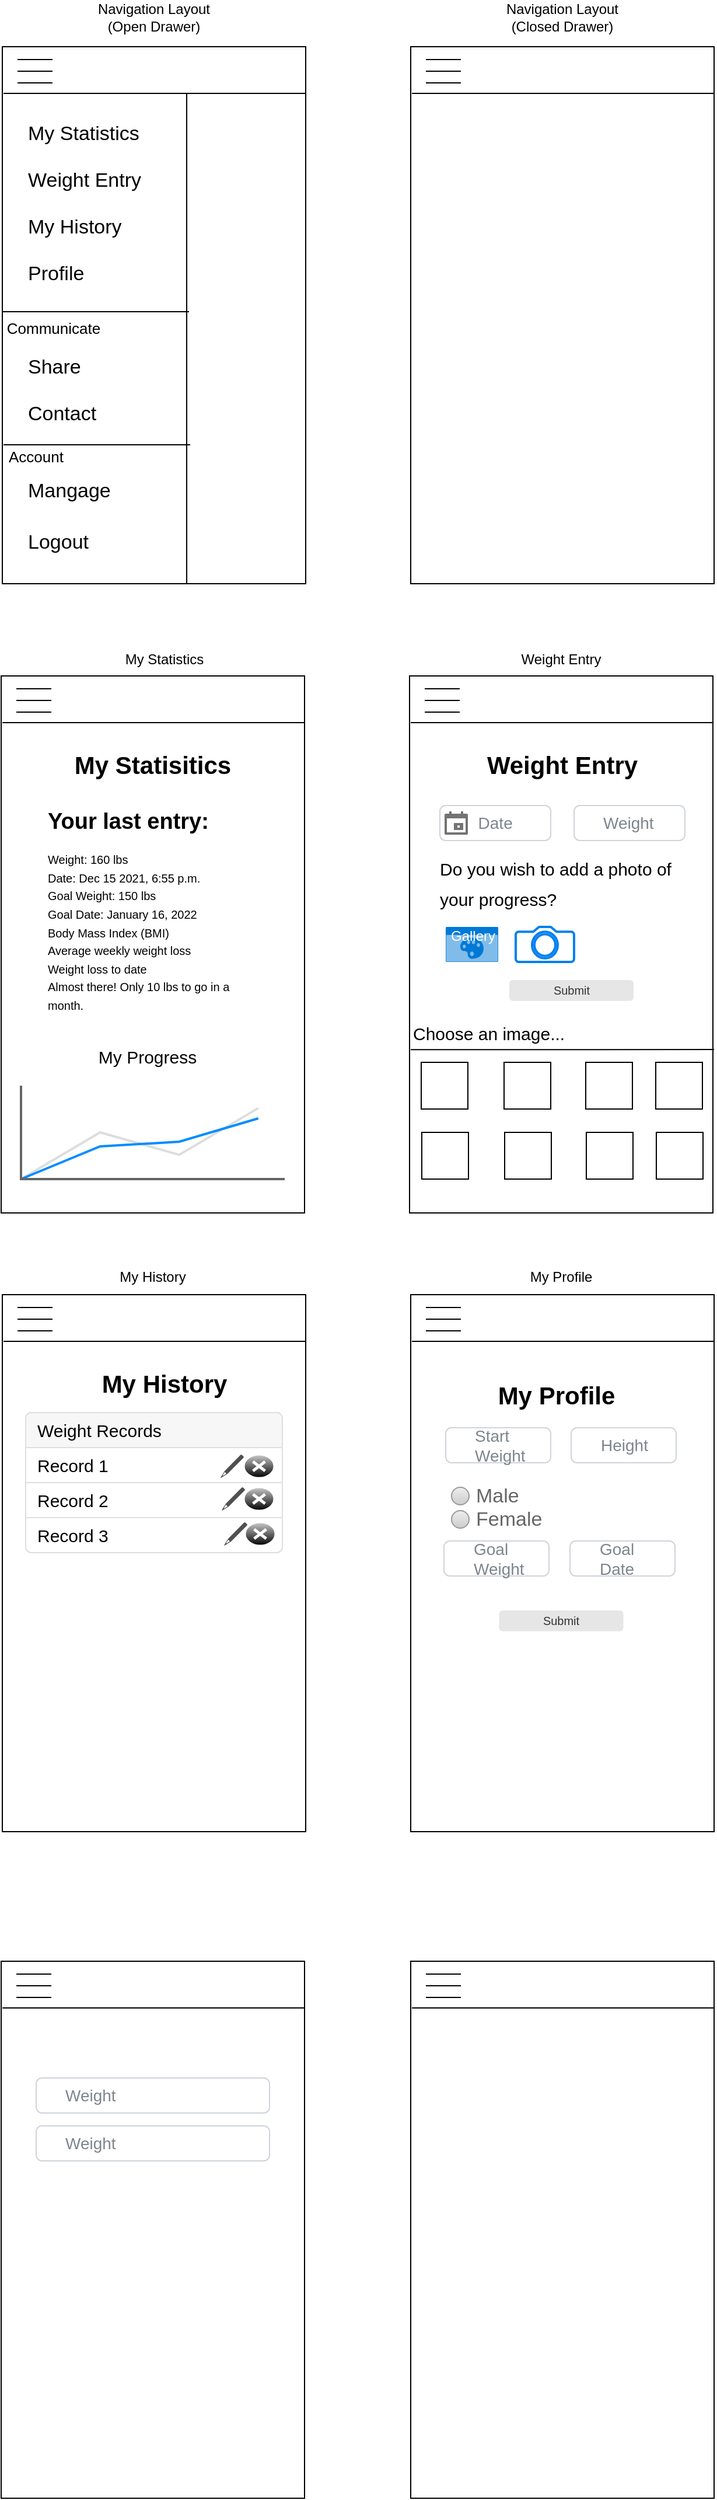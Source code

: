 <mxfile version="15.8.7" type="device"><diagram name="Page-1" id="f1b7ffb7-ca1e-a977-7cf5-a751b3c06c05"><mxGraphModel dx="1422" dy="857" grid="1" gridSize="10" guides="1" tooltips="1" connect="1" arrows="1" fold="1" page="1" pageScale="1" pageWidth="826" pageHeight="1169" background="#ffffff" math="0" shadow="0"><root><mxCell id="0"/><mxCell id="1" parent="0"/><mxCell id="V3ERYXsZhaFRzKXJL1cr-63" value="" style="rounded=0;whiteSpace=wrap;html=1;" vertex="1" parent="1"><mxGeometry x="100" y="100" width="260" height="460" as="geometry"/></mxCell><mxCell id="V3ERYXsZhaFRzKXJL1cr-65" value="Navigation Layout (Open Drawer)" style="text;html=1;strokeColor=none;fillColor=none;align=center;verticalAlign=middle;whiteSpace=wrap;rounded=0;" vertex="1" parent="1"><mxGeometry x="170" y="60" width="120" height="30" as="geometry"/></mxCell><mxCell id="V3ERYXsZhaFRzKXJL1cr-66" value="Navigation Layout (Closed Drawer)" style="text;html=1;strokeColor=none;fillColor=none;align=center;verticalAlign=middle;whiteSpace=wrap;rounded=0;" vertex="1" parent="1"><mxGeometry x="520" y="60" width="120" height="30" as="geometry"/></mxCell><mxCell id="V3ERYXsZhaFRzKXJL1cr-67" value="" style="endArrow=none;html=1;rounded=0;exitX=0.004;exitY=0.087;exitDx=0;exitDy=0;exitPerimeter=0;entryX=1;entryY=0.087;entryDx=0;entryDy=0;entryPerimeter=0;" edge="1" parent="1" source="V3ERYXsZhaFRzKXJL1cr-63" target="V3ERYXsZhaFRzKXJL1cr-63"><mxGeometry width="50" height="50" relative="1" as="geometry"><mxPoint x="120" y="190" as="sourcePoint"/><mxPoint x="170" y="140" as="targetPoint"/></mxGeometry></mxCell><mxCell id="V3ERYXsZhaFRzKXJL1cr-71" value="" style="endArrow=none;html=1;rounded=0;" edge="1" parent="1"><mxGeometry width="50" height="50" relative="1" as="geometry"><mxPoint x="113" y="111" as="sourcePoint"/><mxPoint x="143" y="111" as="targetPoint"/></mxGeometry></mxCell><mxCell id="V3ERYXsZhaFRzKXJL1cr-72" value="" style="endArrow=none;html=1;rounded=0;" edge="1" parent="1"><mxGeometry width="50" height="50" relative="1" as="geometry"><mxPoint x="113" y="121" as="sourcePoint"/><mxPoint x="143" y="121" as="targetPoint"/></mxGeometry></mxCell><mxCell id="V3ERYXsZhaFRzKXJL1cr-73" value="" style="endArrow=none;html=1;rounded=0;" edge="1" parent="1"><mxGeometry width="50" height="50" relative="1" as="geometry"><mxPoint x="113" y="131" as="sourcePoint"/><mxPoint x="143" y="131" as="targetPoint"/></mxGeometry></mxCell><mxCell id="V3ERYXsZhaFRzKXJL1cr-75" value="" style="rounded=0;whiteSpace=wrap;html=1;" vertex="1" parent="1"><mxGeometry x="450" y="100" width="260" height="460" as="geometry"/></mxCell><mxCell id="V3ERYXsZhaFRzKXJL1cr-76" value="" style="endArrow=none;html=1;rounded=0;exitX=0.004;exitY=0.087;exitDx=0;exitDy=0;exitPerimeter=0;entryX=1;entryY=0.087;entryDx=0;entryDy=0;entryPerimeter=0;" edge="1" parent="1" source="V3ERYXsZhaFRzKXJL1cr-75" target="V3ERYXsZhaFRzKXJL1cr-75"><mxGeometry width="50" height="50" relative="1" as="geometry"><mxPoint x="470" y="190" as="sourcePoint"/><mxPoint x="520" y="140" as="targetPoint"/></mxGeometry></mxCell><mxCell id="V3ERYXsZhaFRzKXJL1cr-77" value="" style="endArrow=none;html=1;rounded=0;" edge="1" parent="1"><mxGeometry width="50" height="50" relative="1" as="geometry"><mxPoint x="463" y="111" as="sourcePoint"/><mxPoint x="493" y="111" as="targetPoint"/></mxGeometry></mxCell><mxCell id="V3ERYXsZhaFRzKXJL1cr-78" value="" style="endArrow=none;html=1;rounded=0;" edge="1" parent="1"><mxGeometry width="50" height="50" relative="1" as="geometry"><mxPoint x="463" y="121" as="sourcePoint"/><mxPoint x="493" y="121" as="targetPoint"/></mxGeometry></mxCell><mxCell id="V3ERYXsZhaFRzKXJL1cr-79" value="" style="endArrow=none;html=1;rounded=0;" edge="1" parent="1"><mxGeometry width="50" height="50" relative="1" as="geometry"><mxPoint x="463" y="131" as="sourcePoint"/><mxPoint x="493" y="131" as="targetPoint"/></mxGeometry></mxCell><mxCell id="V3ERYXsZhaFRzKXJL1cr-81" value="" style="endArrow=none;html=1;rounded=0;" edge="1" parent="1"><mxGeometry width="50" height="50" relative="1" as="geometry"><mxPoint x="258" y="560" as="sourcePoint"/><mxPoint x="258" y="140" as="targetPoint"/></mxGeometry></mxCell><mxCell id="V3ERYXsZhaFRzKXJL1cr-82" value="&lt;font style=&quot;font-size: 17px&quot;&gt;My Statistics&lt;/font&gt;" style="text;html=1;strokeColor=none;fillColor=none;align=left;verticalAlign=middle;whiteSpace=wrap;rounded=0;" vertex="1" parent="1"><mxGeometry x="120" y="160" width="120" height="30" as="geometry"/></mxCell><mxCell id="V3ERYXsZhaFRzKXJL1cr-83" value="&lt;font style=&quot;font-size: 17px&quot;&gt;Weight Entry&lt;/font&gt;" style="text;html=1;strokeColor=none;fillColor=none;align=left;verticalAlign=middle;whiteSpace=wrap;rounded=0;" vertex="1" parent="1"><mxGeometry x="120" y="200" width="120" height="30" as="geometry"/></mxCell><mxCell id="V3ERYXsZhaFRzKXJL1cr-84" value="&lt;font style=&quot;font-size: 17px&quot;&gt;My History&lt;/font&gt;" style="text;html=1;strokeColor=none;fillColor=none;align=left;verticalAlign=middle;whiteSpace=wrap;rounded=0;" vertex="1" parent="1"><mxGeometry x="120" y="240" width="120" height="30" as="geometry"/></mxCell><mxCell id="V3ERYXsZhaFRzKXJL1cr-86" value="&lt;span style=&quot;font-size: 17px&quot;&gt;Profile&lt;/span&gt;" style="text;html=1;strokeColor=none;fillColor=none;align=left;verticalAlign=middle;whiteSpace=wrap;rounded=0;" vertex="1" parent="1"><mxGeometry x="120" y="280" width="120" height="30" as="geometry"/></mxCell><mxCell id="V3ERYXsZhaFRzKXJL1cr-87" value="" style="rounded=0;whiteSpace=wrap;html=1;" vertex="1" parent="1"><mxGeometry x="99" y="639" width="260" height="460" as="geometry"/></mxCell><mxCell id="V3ERYXsZhaFRzKXJL1cr-88" value="" style="endArrow=none;html=1;rounded=0;exitX=0.004;exitY=0.087;exitDx=0;exitDy=0;exitPerimeter=0;entryX=1;entryY=0.087;entryDx=0;entryDy=0;entryPerimeter=0;" edge="1" parent="1" source="V3ERYXsZhaFRzKXJL1cr-87" target="V3ERYXsZhaFRzKXJL1cr-87"><mxGeometry width="50" height="50" relative="1" as="geometry"><mxPoint x="119" y="729" as="sourcePoint"/><mxPoint x="169" y="679" as="targetPoint"/></mxGeometry></mxCell><mxCell id="V3ERYXsZhaFRzKXJL1cr-89" value="" style="endArrow=none;html=1;rounded=0;" edge="1" parent="1"><mxGeometry width="50" height="50" relative="1" as="geometry"><mxPoint x="112" y="650" as="sourcePoint"/><mxPoint x="142" y="650" as="targetPoint"/></mxGeometry></mxCell><mxCell id="V3ERYXsZhaFRzKXJL1cr-90" value="" style="endArrow=none;html=1;rounded=0;" edge="1" parent="1"><mxGeometry width="50" height="50" relative="1" as="geometry"><mxPoint x="112" y="660" as="sourcePoint"/><mxPoint x="142" y="660" as="targetPoint"/></mxGeometry></mxCell><mxCell id="V3ERYXsZhaFRzKXJL1cr-91" value="" style="endArrow=none;html=1;rounded=0;" edge="1" parent="1"><mxGeometry width="50" height="50" relative="1" as="geometry"><mxPoint x="112" y="670" as="sourcePoint"/><mxPoint x="142" y="670" as="targetPoint"/></mxGeometry></mxCell><mxCell id="V3ERYXsZhaFRzKXJL1cr-92" value="" style="rounded=0;whiteSpace=wrap;html=1;" vertex="1" parent="1"><mxGeometry x="449" y="639" width="260" height="460" as="geometry"/></mxCell><mxCell id="V3ERYXsZhaFRzKXJL1cr-93" value="" style="endArrow=none;html=1;rounded=0;exitX=0.004;exitY=0.087;exitDx=0;exitDy=0;exitPerimeter=0;entryX=1;entryY=0.087;entryDx=0;entryDy=0;entryPerimeter=0;" edge="1" parent="1" source="V3ERYXsZhaFRzKXJL1cr-92" target="V3ERYXsZhaFRzKXJL1cr-92"><mxGeometry width="50" height="50" relative="1" as="geometry"><mxPoint x="469" y="729" as="sourcePoint"/><mxPoint x="519" y="679" as="targetPoint"/></mxGeometry></mxCell><mxCell id="V3ERYXsZhaFRzKXJL1cr-94" value="" style="endArrow=none;html=1;rounded=0;" edge="1" parent="1"><mxGeometry width="50" height="50" relative="1" as="geometry"><mxPoint x="462" y="650" as="sourcePoint"/><mxPoint x="492" y="650" as="targetPoint"/></mxGeometry></mxCell><mxCell id="V3ERYXsZhaFRzKXJL1cr-95" value="" style="endArrow=none;html=1;rounded=0;" edge="1" parent="1"><mxGeometry width="50" height="50" relative="1" as="geometry"><mxPoint x="462" y="660" as="sourcePoint"/><mxPoint x="492" y="660" as="targetPoint"/></mxGeometry></mxCell><mxCell id="V3ERYXsZhaFRzKXJL1cr-96" value="" style="endArrow=none;html=1;rounded=0;" edge="1" parent="1"><mxGeometry width="50" height="50" relative="1" as="geometry"><mxPoint x="462" y="670" as="sourcePoint"/><mxPoint x="492" y="670" as="targetPoint"/></mxGeometry></mxCell><mxCell id="V3ERYXsZhaFRzKXJL1cr-97" value="" style="endArrow=none;html=1;rounded=0;fontSize=17;exitX=0;exitY=0.5;exitDx=0;exitDy=0;" edge="1" parent="1"><mxGeometry width="50" height="50" relative="1" as="geometry"><mxPoint x="100" y="327" as="sourcePoint"/><mxPoint x="260" y="327" as="targetPoint"/></mxGeometry></mxCell><mxCell id="V3ERYXsZhaFRzKXJL1cr-100" value="&lt;font style=&quot;font-size: 13px&quot;&gt;Communicate&lt;/font&gt;" style="text;html=1;strokeColor=none;fillColor=none;align=center;verticalAlign=middle;whiteSpace=wrap;rounded=0;fontSize=17;" vertex="1" parent="1"><mxGeometry x="114" y="326" width="60" height="30" as="geometry"/></mxCell><mxCell id="V3ERYXsZhaFRzKXJL1cr-104" value="&lt;font style=&quot;font-size: 17px&quot;&gt;Share&lt;/font&gt;" style="text;html=1;strokeColor=none;fillColor=none;align=left;verticalAlign=middle;whiteSpace=wrap;rounded=0;" vertex="1" parent="1"><mxGeometry x="120" y="360" width="120" height="30" as="geometry"/></mxCell><mxCell id="V3ERYXsZhaFRzKXJL1cr-105" value="&lt;font style=&quot;font-size: 17px&quot;&gt;Contact&lt;/font&gt;" style="text;html=1;strokeColor=none;fillColor=none;align=left;verticalAlign=middle;whiteSpace=wrap;rounded=0;" vertex="1" parent="1"><mxGeometry x="120" y="400" width="120" height="30" as="geometry"/></mxCell><mxCell id="V3ERYXsZhaFRzKXJL1cr-106" value="" style="endArrow=none;html=1;rounded=0;fontSize=17;exitX=0;exitY=0.5;exitDx=0;exitDy=0;" edge="1" parent="1"><mxGeometry width="50" height="50" relative="1" as="geometry"><mxPoint x="101" y="441" as="sourcePoint"/><mxPoint x="261" y="441" as="targetPoint"/></mxGeometry></mxCell><mxCell id="V3ERYXsZhaFRzKXJL1cr-107" value="&lt;span style=&quot;font-size: 13px&quot;&gt;Account&lt;/span&gt;" style="text;html=1;strokeColor=none;fillColor=none;align=center;verticalAlign=middle;whiteSpace=wrap;rounded=0;fontSize=17;" vertex="1" parent="1"><mxGeometry x="99" y="436" width="60" height="30" as="geometry"/></mxCell><mxCell id="V3ERYXsZhaFRzKXJL1cr-108" value="&lt;font style=&quot;font-size: 17px&quot;&gt;Mangage&lt;/font&gt;" style="text;html=1;strokeColor=none;fillColor=none;align=left;verticalAlign=middle;whiteSpace=wrap;rounded=0;" vertex="1" parent="1"><mxGeometry x="120" y="466" width="120" height="30" as="geometry"/></mxCell><mxCell id="V3ERYXsZhaFRzKXJL1cr-109" value="&lt;font style=&quot;font-size: 17px&quot;&gt;Logout&lt;/font&gt;" style="text;html=1;strokeColor=none;fillColor=none;align=left;verticalAlign=middle;whiteSpace=wrap;rounded=0;" vertex="1" parent="1"><mxGeometry x="120" y="510" width="120" height="30" as="geometry"/></mxCell><mxCell id="V3ERYXsZhaFRzKXJL1cr-110" value="Weight Entry" style="text;html=1;strokeColor=none;fillColor=none;align=center;verticalAlign=middle;whiteSpace=wrap;rounded=0;" vertex="1" parent="1"><mxGeometry x="519" y="610" width="120" height="30" as="geometry"/></mxCell><mxCell id="V3ERYXsZhaFRzKXJL1cr-111" value="My Statistics" style="text;html=1;strokeColor=none;fillColor=none;align=center;verticalAlign=middle;whiteSpace=wrap;rounded=0;" vertex="1" parent="1"><mxGeometry x="179" y="610" width="120" height="30" as="geometry"/></mxCell><mxCell id="V3ERYXsZhaFRzKXJL1cr-112" value="&lt;h1 style=&quot;font-size: 19px&quot;&gt;&lt;font style=&quot;font-size: 19px&quot;&gt;Your last entry:&lt;/font&gt;&lt;/h1&gt;&lt;span&gt;&lt;font style=&quot;font-size: 10px&quot;&gt;Weight: 160 lbs&lt;br&gt;&lt;/font&gt;&lt;/span&gt;&lt;span&gt;&lt;span style=&quot;font-size: 10px&quot;&gt;Date: Dec 15 2021, 6:55 p.m.&lt;br&gt;&lt;/span&gt;&lt;/span&gt;&lt;span&gt;&lt;span style=&quot;font-size: 10px&quot;&gt;Goal Weight: 150 lbs&lt;/span&gt;&lt;br&gt;&lt;span style=&quot;font-size: 10px&quot;&gt;Goal Date: January 16, 2022&lt;/span&gt;&lt;br&gt;&lt;span style=&quot;font-size: 10px&quot;&gt;Body Mass Index (BMI) &lt;br&gt;Average weekly weight loss&lt;br&gt;Weight loss to date&lt;/span&gt;&lt;br&gt;&lt;span style=&quot;font-size: 10px&quot;&gt;Almost there! Only 10 lbs to go in a month.&lt;/span&gt;&lt;br&gt;&lt;/span&gt;" style="text;html=1;strokeColor=none;fillColor=none;spacing=5;spacingTop=-20;whiteSpace=wrap;overflow=hidden;rounded=0;fontSize=13;" vertex="1" parent="1"><mxGeometry x="134" y="750" width="190" height="190" as="geometry"/></mxCell><mxCell id="V3ERYXsZhaFRzKXJL1cr-113" value="" style="verticalLabelPosition=bottom;shadow=0;dashed=0;align=center;html=1;verticalAlign=top;strokeWidth=1;shape=mxgraph.mockup.graphics.lineChart;strokeColor=none;strokeColor2=#666666;strokeColor3=#008cff;strokeColor4=#dddddd;fontSize=10;" vertex="1" parent="1"><mxGeometry x="116" y="990" width="226" height="80" as="geometry"/></mxCell><mxCell id="V3ERYXsZhaFRzKXJL1cr-114" value="&lt;font style=&quot;font-size: 15px&quot;&gt;My Progress&lt;/font&gt;" style="text;html=1;strokeColor=none;fillColor=none;align=center;verticalAlign=middle;whiteSpace=wrap;rounded=0;fontSize=10;" vertex="1" parent="1"><mxGeometry x="170" y="950" width="109" height="30" as="geometry"/></mxCell><mxCell id="V3ERYXsZhaFRzKXJL1cr-115" value="" style="rounded=0;whiteSpace=wrap;html=1;" vertex="1" parent="1"><mxGeometry x="100" y="1169" width="260" height="460" as="geometry"/></mxCell><mxCell id="V3ERYXsZhaFRzKXJL1cr-116" value="" style="endArrow=none;html=1;rounded=0;exitX=0.004;exitY=0.087;exitDx=0;exitDy=0;exitPerimeter=0;entryX=1;entryY=0.087;entryDx=0;entryDy=0;entryPerimeter=0;" edge="1" parent="1" source="V3ERYXsZhaFRzKXJL1cr-115" target="V3ERYXsZhaFRzKXJL1cr-115"><mxGeometry width="50" height="50" relative="1" as="geometry"><mxPoint x="120" y="1259" as="sourcePoint"/><mxPoint x="170" y="1209" as="targetPoint"/></mxGeometry></mxCell><mxCell id="V3ERYXsZhaFRzKXJL1cr-117" value="" style="endArrow=none;html=1;rounded=0;" edge="1" parent="1"><mxGeometry width="50" height="50" relative="1" as="geometry"><mxPoint x="113" y="1180" as="sourcePoint"/><mxPoint x="143" y="1180" as="targetPoint"/></mxGeometry></mxCell><mxCell id="V3ERYXsZhaFRzKXJL1cr-118" value="" style="endArrow=none;html=1;rounded=0;" edge="1" parent="1"><mxGeometry width="50" height="50" relative="1" as="geometry"><mxPoint x="113" y="1190" as="sourcePoint"/><mxPoint x="143" y="1190" as="targetPoint"/></mxGeometry></mxCell><mxCell id="V3ERYXsZhaFRzKXJL1cr-119" value="" style="endArrow=none;html=1;rounded=0;" edge="1" parent="1"><mxGeometry width="50" height="50" relative="1" as="geometry"><mxPoint x="113" y="1200" as="sourcePoint"/><mxPoint x="143" y="1200" as="targetPoint"/></mxGeometry></mxCell><mxCell id="V3ERYXsZhaFRzKXJL1cr-120" value="" style="rounded=0;whiteSpace=wrap;html=1;" vertex="1" parent="1"><mxGeometry x="450" y="1169" width="260" height="460" as="geometry"/></mxCell><mxCell id="V3ERYXsZhaFRzKXJL1cr-121" value="" style="endArrow=none;html=1;rounded=0;exitX=0.004;exitY=0.087;exitDx=0;exitDy=0;exitPerimeter=0;entryX=1;entryY=0.087;entryDx=0;entryDy=0;entryPerimeter=0;" edge="1" parent="1" source="V3ERYXsZhaFRzKXJL1cr-120" target="V3ERYXsZhaFRzKXJL1cr-120"><mxGeometry width="50" height="50" relative="1" as="geometry"><mxPoint x="470" y="1259" as="sourcePoint"/><mxPoint x="520" y="1209" as="targetPoint"/></mxGeometry></mxCell><mxCell id="V3ERYXsZhaFRzKXJL1cr-122" value="" style="endArrow=none;html=1;rounded=0;" edge="1" parent="1"><mxGeometry width="50" height="50" relative="1" as="geometry"><mxPoint x="463" y="1180" as="sourcePoint"/><mxPoint x="493" y="1180" as="targetPoint"/></mxGeometry></mxCell><mxCell id="V3ERYXsZhaFRzKXJL1cr-123" value="" style="endArrow=none;html=1;rounded=0;" edge="1" parent="1"><mxGeometry width="50" height="50" relative="1" as="geometry"><mxPoint x="463" y="1190" as="sourcePoint"/><mxPoint x="493" y="1190" as="targetPoint"/></mxGeometry></mxCell><mxCell id="V3ERYXsZhaFRzKXJL1cr-124" value="" style="endArrow=none;html=1;rounded=0;" edge="1" parent="1"><mxGeometry width="50" height="50" relative="1" as="geometry"><mxPoint x="463" y="1200" as="sourcePoint"/><mxPoint x="493" y="1200" as="targetPoint"/></mxGeometry></mxCell><mxCell id="V3ERYXsZhaFRzKXJL1cr-125" value="&lt;b&gt;&lt;font style=&quot;font-size: 21px&quot;&gt;My Statisitics&lt;/font&gt;&lt;/b&gt;" style="text;html=1;strokeColor=none;fillColor=none;align=center;verticalAlign=middle;whiteSpace=wrap;rounded=0;fontSize=15;" vertex="1" parent="1"><mxGeometry x="124" y="700" width="210" height="30" as="geometry"/></mxCell><mxCell id="V3ERYXsZhaFRzKXJL1cr-126" value="&lt;b&gt;&lt;font style=&quot;font-size: 21px&quot;&gt;Weight Entry&lt;/font&gt;&lt;/b&gt;" style="text;html=1;strokeColor=none;fillColor=none;align=center;verticalAlign=middle;whiteSpace=wrap;rounded=0;fontSize=15;" vertex="1" parent="1"><mxGeometry x="475" y="700" width="210" height="30" as="geometry"/></mxCell><mxCell id="V3ERYXsZhaFRzKXJL1cr-127" value="&lt;b&gt;&lt;font style=&quot;font-size: 21px&quot;&gt;My History&lt;/font&gt;&lt;/b&gt;" style="text;html=1;strokeColor=none;fillColor=none;align=center;verticalAlign=middle;whiteSpace=wrap;rounded=0;fontSize=15;" vertex="1" parent="1"><mxGeometry x="134" y="1230" width="210" height="30" as="geometry"/></mxCell><mxCell id="V3ERYXsZhaFRzKXJL1cr-128" value="My History" style="text;html=1;strokeColor=none;fillColor=none;align=center;verticalAlign=middle;whiteSpace=wrap;rounded=0;" vertex="1" parent="1"><mxGeometry x="169" y="1139" width="120" height="30" as="geometry"/></mxCell><mxCell id="V3ERYXsZhaFRzKXJL1cr-130" value="My Profile" style="text;html=1;strokeColor=none;fillColor=none;align=center;verticalAlign=middle;whiteSpace=wrap;rounded=0;" vertex="1" parent="1"><mxGeometry x="519" y="1139" width="120" height="30" as="geometry"/></mxCell><mxCell id="V3ERYXsZhaFRzKXJL1cr-132" value="" style="rounded=0;whiteSpace=wrap;html=1;" vertex="1" parent="1"><mxGeometry x="99" y="1740" width="260" height="460" as="geometry"/></mxCell><mxCell id="V3ERYXsZhaFRzKXJL1cr-133" value="" style="endArrow=none;html=1;rounded=0;exitX=0.004;exitY=0.087;exitDx=0;exitDy=0;exitPerimeter=0;entryX=1;entryY=0.087;entryDx=0;entryDy=0;entryPerimeter=0;" edge="1" parent="1" source="V3ERYXsZhaFRzKXJL1cr-132" target="V3ERYXsZhaFRzKXJL1cr-132"><mxGeometry width="50" height="50" relative="1" as="geometry"><mxPoint x="119" y="1830" as="sourcePoint"/><mxPoint x="169" y="1780" as="targetPoint"/></mxGeometry></mxCell><mxCell id="V3ERYXsZhaFRzKXJL1cr-134" value="" style="endArrow=none;html=1;rounded=0;" edge="1" parent="1"><mxGeometry width="50" height="50" relative="1" as="geometry"><mxPoint x="112" y="1751" as="sourcePoint"/><mxPoint x="142" y="1751" as="targetPoint"/></mxGeometry></mxCell><mxCell id="V3ERYXsZhaFRzKXJL1cr-135" value="" style="endArrow=none;html=1;rounded=0;" edge="1" parent="1"><mxGeometry width="50" height="50" relative="1" as="geometry"><mxPoint x="112" y="1761" as="sourcePoint"/><mxPoint x="142" y="1761" as="targetPoint"/></mxGeometry></mxCell><mxCell id="V3ERYXsZhaFRzKXJL1cr-136" value="" style="endArrow=none;html=1;rounded=0;" edge="1" parent="1"><mxGeometry width="50" height="50" relative="1" as="geometry"><mxPoint x="112" y="1771" as="sourcePoint"/><mxPoint x="142" y="1771" as="targetPoint"/></mxGeometry></mxCell><mxCell id="V3ERYXsZhaFRzKXJL1cr-137" value="" style="rounded=0;whiteSpace=wrap;html=1;" vertex="1" parent="1"><mxGeometry x="450" y="1740" width="260" height="460" as="geometry"/></mxCell><mxCell id="V3ERYXsZhaFRzKXJL1cr-138" value="" style="endArrow=none;html=1;rounded=0;exitX=0.004;exitY=0.087;exitDx=0;exitDy=0;exitPerimeter=0;entryX=1;entryY=0.087;entryDx=0;entryDy=0;entryPerimeter=0;" edge="1" parent="1" source="V3ERYXsZhaFRzKXJL1cr-137" target="V3ERYXsZhaFRzKXJL1cr-137"><mxGeometry width="50" height="50" relative="1" as="geometry"><mxPoint x="470" y="1830" as="sourcePoint"/><mxPoint x="520" y="1780" as="targetPoint"/></mxGeometry></mxCell><mxCell id="V3ERYXsZhaFRzKXJL1cr-139" value="" style="endArrow=none;html=1;rounded=0;" edge="1" parent="1"><mxGeometry width="50" height="50" relative="1" as="geometry"><mxPoint x="463" y="1751" as="sourcePoint"/><mxPoint x="493" y="1751" as="targetPoint"/></mxGeometry></mxCell><mxCell id="V3ERYXsZhaFRzKXJL1cr-140" value="" style="endArrow=none;html=1;rounded=0;" edge="1" parent="1"><mxGeometry width="50" height="50" relative="1" as="geometry"><mxPoint x="463" y="1761" as="sourcePoint"/><mxPoint x="493" y="1761" as="targetPoint"/></mxGeometry></mxCell><mxCell id="V3ERYXsZhaFRzKXJL1cr-141" value="" style="endArrow=none;html=1;rounded=0;" edge="1" parent="1"><mxGeometry width="50" height="50" relative="1" as="geometry"><mxPoint x="463" y="1771" as="sourcePoint"/><mxPoint x="493" y="1771" as="targetPoint"/></mxGeometry></mxCell><mxCell id="V3ERYXsZhaFRzKXJL1cr-148" value="Weight" style="html=1;shadow=0;dashed=0;shape=mxgraph.bootstrap.rrect;rSize=5;strokeColor=#CED4DA;html=1;whiteSpace=wrap;fillColor=#FFFFFF;fontColor=#7D868C;align=left;spacing=15;spacingLeft=10;fontSize=14;" vertex="1" parent="1"><mxGeometry x="590" y="750" width="95" height="30" as="geometry"/></mxCell><mxCell id="V3ERYXsZhaFRzKXJL1cr-149" value="&amp;nbsp; Date" style="html=1;shadow=0;dashed=0;shape=mxgraph.bootstrap.rrect;rSize=5;strokeColor=#CED4DA;html=1;whiteSpace=wrap;fillColor=#FFFFFF;fontColor=#7D868C;align=left;spacing=15;spacingLeft=10;fontSize=14;" vertex="1" parent="1"><mxGeometry x="475" y="750" width="95" height="30" as="geometry"/></mxCell><mxCell id="V3ERYXsZhaFRzKXJL1cr-151" value="" style="dashed=0;aspect=fixed;verticalLabelPosition=bottom;verticalAlign=top;align=center;shape=mxgraph.gmdl.calendar;strokeColor=none;fillColor=#737373;shadow=0;sketch=0;fontSize=21;" vertex="1" parent="1"><mxGeometry x="479" y="755" width="20" height="20" as="geometry"/></mxCell><mxCell id="V3ERYXsZhaFRzKXJL1cr-152" value="Start&lt;br&gt;Weight" style="html=1;shadow=0;dashed=0;shape=mxgraph.bootstrap.rrect;rSize=5;strokeColor=#CED4DA;html=1;whiteSpace=wrap;fillColor=#FFFFFF;fontColor=#7D868C;align=left;spacing=15;spacingLeft=10;fontSize=14;" vertex="1" parent="1"><mxGeometry x="480" y="1283" width="90" height="30" as="geometry"/></mxCell><mxCell id="V3ERYXsZhaFRzKXJL1cr-153" value="&lt;font style=&quot;font-size: 15px&quot;&gt;Do you wish to add a photo of your progress?&lt;/font&gt;" style="text;html=1;strokeColor=none;fillColor=none;align=left;verticalAlign=middle;whiteSpace=wrap;rounded=0;fontSize=21;" vertex="1" parent="1"><mxGeometry x="472.5" y="780" width="205" height="70" as="geometry"/></mxCell><mxCell id="V3ERYXsZhaFRzKXJL1cr-154" value="Gallery" style="html=1;strokeColor=none;fillColor=#0079D6;labelPosition=center;verticalLabelPosition=middle;verticalAlign=top;align=center;fontSize=12;outlineConnect=0;spacingTop=-6;fontColor=#FFFFFF;sketch=0;shape=mxgraph.sitemap.gallery;" vertex="1" parent="1"><mxGeometry x="480" y="854" width="45" height="30" as="geometry"/></mxCell><mxCell id="V3ERYXsZhaFRzKXJL1cr-155" value="" style="html=1;verticalLabelPosition=bottom;align=center;labelBackgroundColor=#ffffff;verticalAlign=top;strokeWidth=2;strokeColor=#0080F0;shadow=0;dashed=0;shape=mxgraph.ios7.icons.camera;fontSize=15;" vertex="1" parent="1"><mxGeometry x="540" y="854" width="50" height="30" as="geometry"/></mxCell><mxCell id="V3ERYXsZhaFRzKXJL1cr-156" value="" style="endArrow=none;html=1;rounded=0;fontSize=15;exitX=0.004;exitY=0.696;exitDx=0;exitDy=0;exitPerimeter=0;" edge="1" parent="1" source="V3ERYXsZhaFRzKXJL1cr-92"><mxGeometry width="50" height="50" relative="1" as="geometry"><mxPoint x="450" y="890" as="sourcePoint"/><mxPoint x="710" y="959" as="targetPoint"/></mxGeometry></mxCell><mxCell id="V3ERYXsZhaFRzKXJL1cr-157" value="Choose an image..." style="text;html=1;strokeColor=none;fillColor=none;align=left;verticalAlign=middle;whiteSpace=wrap;rounded=0;fontSize=15;" vertex="1" parent="1"><mxGeometry x="450" y="930" width="170" height="30" as="geometry"/></mxCell><mxCell id="V3ERYXsZhaFRzKXJL1cr-158" value="" style="whiteSpace=wrap;html=1;aspect=fixed;fontSize=15;" vertex="1" parent="1"><mxGeometry x="459" y="970" width="40" height="40" as="geometry"/></mxCell><mxCell id="V3ERYXsZhaFRzKXJL1cr-159" value="" style="whiteSpace=wrap;html=1;aspect=fixed;fontSize=15;" vertex="1" parent="1"><mxGeometry x="530" y="970" width="40" height="40" as="geometry"/></mxCell><mxCell id="V3ERYXsZhaFRzKXJL1cr-160" value="" style="whiteSpace=wrap;html=1;aspect=fixed;fontSize=15;" vertex="1" parent="1"><mxGeometry x="600" y="970" width="40" height="40" as="geometry"/></mxCell><mxCell id="V3ERYXsZhaFRzKXJL1cr-161" value="" style="whiteSpace=wrap;html=1;aspect=fixed;fontSize=15;" vertex="1" parent="1"><mxGeometry x="660" y="970" width="40" height="40" as="geometry"/></mxCell><mxCell id="V3ERYXsZhaFRzKXJL1cr-162" value="" style="whiteSpace=wrap;html=1;aspect=fixed;fontSize=15;" vertex="1" parent="1"><mxGeometry x="459.5" y="1030" width="40" height="40" as="geometry"/></mxCell><mxCell id="V3ERYXsZhaFRzKXJL1cr-163" value="" style="whiteSpace=wrap;html=1;aspect=fixed;fontSize=15;" vertex="1" parent="1"><mxGeometry x="530.5" y="1030" width="40" height="40" as="geometry"/></mxCell><mxCell id="V3ERYXsZhaFRzKXJL1cr-164" value="" style="whiteSpace=wrap;html=1;aspect=fixed;fontSize=15;" vertex="1" parent="1"><mxGeometry x="600.5" y="1030" width="40" height="40" as="geometry"/></mxCell><mxCell id="V3ERYXsZhaFRzKXJL1cr-165" value="" style="whiteSpace=wrap;html=1;aspect=fixed;fontSize=15;" vertex="1" parent="1"><mxGeometry x="660.5" y="1030" width="40" height="40" as="geometry"/></mxCell><mxCell id="V3ERYXsZhaFRzKXJL1cr-166" value="" style="html=1;shadow=0;dashed=0;shape=mxgraph.bootstrap.rrect;rSize=5;strokeColor=#DFDFDF;html=1;whiteSpace=wrap;fillColor=#FFFFFF;fontColor=#000000;fontSize=15;" vertex="1" parent="1"><mxGeometry x="120" y="1270" width="220" height="120" as="geometry"/></mxCell><mxCell id="V3ERYXsZhaFRzKXJL1cr-167" value="Weight Records" style="html=1;shadow=0;dashed=0;shape=mxgraph.bootstrap.topButton;strokeColor=inherit;fillColor=#F7F7F7;rSize=5;perimeter=none;whiteSpace=wrap;resizeWidth=1;align=left;spacing=10;fontSize=15;" vertex="1" parent="V3ERYXsZhaFRzKXJL1cr-166"><mxGeometry width="220.0" height="30" relative="1" as="geometry"/></mxCell><mxCell id="V3ERYXsZhaFRzKXJL1cr-168" value="Record 1" style="strokeColor=inherit;fillColor=inherit;gradientColor=inherit;fontColor=inherit;html=1;shadow=0;dashed=0;perimeter=none;whiteSpace=wrap;resizeWidth=1;align=left;spacing=10;fontSize=15;" vertex="1" parent="V3ERYXsZhaFRzKXJL1cr-166"><mxGeometry width="220.0" height="30" relative="1" as="geometry"><mxPoint y="30" as="offset"/></mxGeometry></mxCell><mxCell id="V3ERYXsZhaFRzKXJL1cr-169" value="Record 2" style="strokeColor=inherit;fillColor=inherit;gradientColor=inherit;fontColor=inherit;html=1;shadow=0;dashed=0;perimeter=none;whiteSpace=wrap;resizeWidth=1;align=left;spacing=10;fontSize=15;" vertex="1" parent="V3ERYXsZhaFRzKXJL1cr-166"><mxGeometry width="220.0" height="30" relative="1" as="geometry"><mxPoint y="60" as="offset"/></mxGeometry></mxCell><mxCell id="V3ERYXsZhaFRzKXJL1cr-170" value="Record 3" style="strokeColor=inherit;fillColor=inherit;gradientColor=inherit;fontColor=inherit;html=1;shadow=0;dashed=0;shape=mxgraph.bootstrap.bottomButton;rSize=5;perimeter=none;whiteSpace=wrap;resizeWidth=1;resizeHeight=0;align=left;spacing=10;fontSize=15;" vertex="1" parent="V3ERYXsZhaFRzKXJL1cr-166"><mxGeometry y="1" width="220.0" height="30" relative="1" as="geometry"><mxPoint y="-30" as="offset"/></mxGeometry></mxCell><mxCell id="V3ERYXsZhaFRzKXJL1cr-171" value="" style="sketch=0;pointerEvents=1;shadow=0;dashed=0;html=1;strokeColor=none;fillColor=#505050;labelPosition=center;verticalLabelPosition=bottom;verticalAlign=top;outlineConnect=0;align=center;shape=mxgraph.office.concepts.writing_pencil;fontSize=15;" vertex="1" parent="V3ERYXsZhaFRzKXJL1cr-166"><mxGeometry x="167" y="36" width="20" height="20" as="geometry"/></mxCell><mxCell id="V3ERYXsZhaFRzKXJL1cr-174" value="" style="verticalLabelPosition=bottom;verticalAlign=top;html=1;shadow=0;dashed=0;strokeWidth=1;shape=mxgraph.ios.iDeleteApp;fillColor=#cccccc;fillColor2=#000000;strokeColor=#ffffff;sketch=0;fontSize=15;" vertex="1" parent="V3ERYXsZhaFRzKXJL1cr-166"><mxGeometry x="187" y="36" width="26" height="20" as="geometry"/></mxCell><mxCell id="V3ERYXsZhaFRzKXJL1cr-175" value="" style="verticalLabelPosition=bottom;verticalAlign=top;html=1;shadow=0;dashed=0;strokeWidth=1;shape=mxgraph.ios.iDeleteApp;fillColor=#cccccc;fillColor2=#000000;strokeColor=#ffffff;sketch=0;fontSize=15;" vertex="1" parent="V3ERYXsZhaFRzKXJL1cr-166"><mxGeometry x="187" y="64" width="26" height="20" as="geometry"/></mxCell><mxCell id="V3ERYXsZhaFRzKXJL1cr-172" value="" style="sketch=0;pointerEvents=1;shadow=0;dashed=0;html=1;strokeColor=none;fillColor=#505050;labelPosition=center;verticalLabelPosition=bottom;verticalAlign=top;outlineConnect=0;align=center;shape=mxgraph.office.concepts.writing_pencil;fontSize=15;" vertex="1" parent="1"><mxGeometry x="288" y="1334" width="20" height="20" as="geometry"/></mxCell><mxCell id="V3ERYXsZhaFRzKXJL1cr-173" value="" style="sketch=0;pointerEvents=1;shadow=0;dashed=0;html=1;strokeColor=none;fillColor=#505050;labelPosition=center;verticalLabelPosition=bottom;verticalAlign=top;outlineConnect=0;align=center;shape=mxgraph.office.concepts.writing_pencil;fontSize=15;" vertex="1" parent="1"><mxGeometry x="290" y="1364" width="20" height="20" as="geometry"/></mxCell><mxCell id="V3ERYXsZhaFRzKXJL1cr-176" value="" style="verticalLabelPosition=bottom;verticalAlign=top;html=1;shadow=0;dashed=0;strokeWidth=1;shape=mxgraph.ios.iDeleteApp;fillColor=#cccccc;fillColor2=#000000;strokeColor=#ffffff;sketch=0;fontSize=15;" vertex="1" parent="1"><mxGeometry x="308" y="1364" width="26" height="20" as="geometry"/></mxCell><mxCell id="V3ERYXsZhaFRzKXJL1cr-177" value="Submit" style="rounded=1;html=1;shadow=0;dashed=0;whiteSpace=wrap;fontSize=10;fillColor=#E6E6E6;align=center;strokeColor=#E6E6E6;fontColor=#333333;" vertex="1" parent="1"><mxGeometry x="535" y="900" width="105.5" height="16.88" as="geometry"/></mxCell><mxCell id="V3ERYXsZhaFRzKXJL1cr-178" value="Submit" style="rounded=1;html=1;shadow=0;dashed=0;whiteSpace=wrap;fontSize=10;fillColor=#E6E6E6;align=center;strokeColor=#E6E6E6;fontColor=#333333;" vertex="1" parent="1"><mxGeometry x="526.25" y="1440" width="105.5" height="16.88" as="geometry"/></mxCell><mxCell id="V3ERYXsZhaFRzKXJL1cr-180" value="&lt;b&gt;&lt;font style=&quot;font-size: 21px&quot;&gt;My Profile&lt;/font&gt;&lt;/b&gt;" style="text;html=1;strokeColor=none;fillColor=none;align=center;verticalAlign=middle;whiteSpace=wrap;rounded=0;fontSize=15;" vertex="1" parent="1"><mxGeometry x="470" y="1240" width="210" height="30" as="geometry"/></mxCell><mxCell id="V3ERYXsZhaFRzKXJL1cr-184" value="Height" style="html=1;shadow=0;dashed=0;shape=mxgraph.bootstrap.rrect;rSize=5;strokeColor=#CED4DA;html=1;whiteSpace=wrap;fillColor=#FFFFFF;fontColor=#7D868C;align=left;spacing=15;spacingLeft=10;fontSize=14;" vertex="1" parent="1"><mxGeometry x="587.5" y="1283" width="90" height="30" as="geometry"/></mxCell><mxCell id="V3ERYXsZhaFRzKXJL1cr-185" value="Weight" style="html=1;shadow=0;dashed=0;shape=mxgraph.bootstrap.rrect;rSize=5;strokeColor=#CED4DA;html=1;whiteSpace=wrap;fillColor=#FFFFFF;fontColor=#7D868C;align=left;spacing=15;spacingLeft=10;fontSize=14;" vertex="1" parent="1"><mxGeometry x="129" y="1840" width="200" height="30" as="geometry"/></mxCell><mxCell id="V3ERYXsZhaFRzKXJL1cr-186" value="Weight" style="html=1;shadow=0;dashed=0;shape=mxgraph.bootstrap.rrect;rSize=5;strokeColor=#CED4DA;html=1;whiteSpace=wrap;fillColor=#FFFFFF;fontColor=#7D868C;align=left;spacing=15;spacingLeft=10;fontSize=14;" vertex="1" parent="1"><mxGeometry x="129" y="1881" width="200" height="30" as="geometry"/></mxCell><mxCell id="V3ERYXsZhaFRzKXJL1cr-187" value="Goal Weight" style="html=1;shadow=0;dashed=0;shape=mxgraph.bootstrap.rrect;rSize=5;strokeColor=#CED4DA;html=1;whiteSpace=wrap;fillColor=#FFFFFF;fontColor=#7D868C;align=left;spacing=15;spacingLeft=10;fontSize=14;" vertex="1" parent="1"><mxGeometry x="478.5" y="1380" width="90" height="30" as="geometry"/></mxCell><mxCell id="V3ERYXsZhaFRzKXJL1cr-188" value="Goal Date" style="html=1;shadow=0;dashed=0;shape=mxgraph.bootstrap.rrect;rSize=5;strokeColor=#CED4DA;html=1;whiteSpace=wrap;fillColor=#FFFFFF;fontColor=#7D868C;align=left;spacing=15;spacingLeft=10;fontSize=14;" vertex="1" parent="1"><mxGeometry x="586.5" y="1380" width="90" height="30" as="geometry"/></mxCell><mxCell id="V3ERYXsZhaFRzKXJL1cr-191" value="Male" style="shape=ellipse;fillColor=#eeeeee;strokeColor=#999999;gradientColor=#cccccc;html=1;align=left;spacingLeft=4;fontSize=17;fontColor=#666666;labelPosition=right;shadow=0;" vertex="1" parent="1"><mxGeometry x="485" y="1334" width="15" height="15" as="geometry"/></mxCell><mxCell id="V3ERYXsZhaFRzKXJL1cr-198" value="Female" style="shape=ellipse;fillColor=#eeeeee;strokeColor=#999999;gradientColor=#cccccc;html=1;align=left;spacingLeft=4;fontSize=17;fontColor=#666666;labelPosition=right;shadow=0;" vertex="1" parent="1"><mxGeometry x="485" y="1354" width="15" height="15" as="geometry"/></mxCell></root></mxGraphModel></diagram></mxfile>